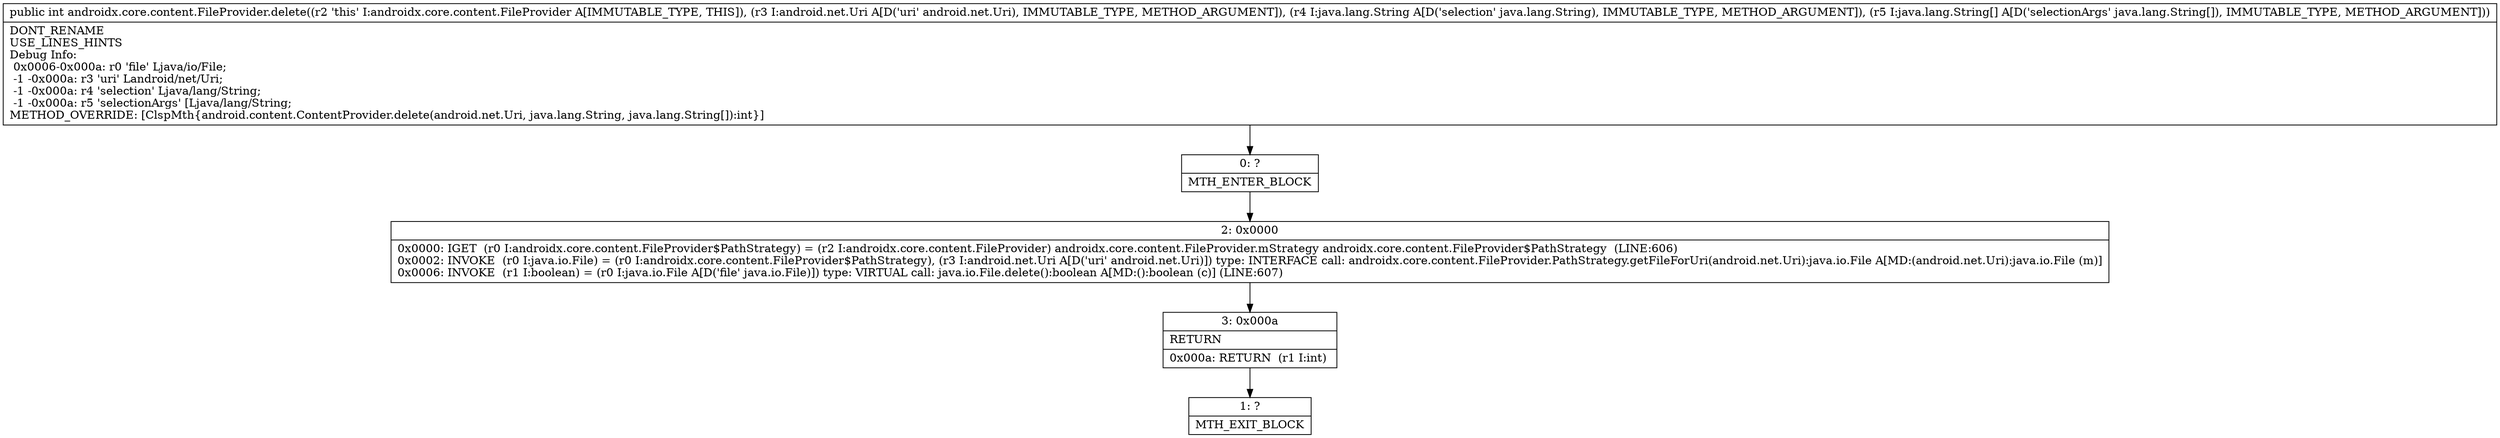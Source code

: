 digraph "CFG forandroidx.core.content.FileProvider.delete(Landroid\/net\/Uri;Ljava\/lang\/String;[Ljava\/lang\/String;)I" {
Node_0 [shape=record,label="{0\:\ ?|MTH_ENTER_BLOCK\l}"];
Node_2 [shape=record,label="{2\:\ 0x0000|0x0000: IGET  (r0 I:androidx.core.content.FileProvider$PathStrategy) = (r2 I:androidx.core.content.FileProvider) androidx.core.content.FileProvider.mStrategy androidx.core.content.FileProvider$PathStrategy  (LINE:606)\l0x0002: INVOKE  (r0 I:java.io.File) = (r0 I:androidx.core.content.FileProvider$PathStrategy), (r3 I:android.net.Uri A[D('uri' android.net.Uri)]) type: INTERFACE call: androidx.core.content.FileProvider.PathStrategy.getFileForUri(android.net.Uri):java.io.File A[MD:(android.net.Uri):java.io.File (m)]\l0x0006: INVOKE  (r1 I:boolean) = (r0 I:java.io.File A[D('file' java.io.File)]) type: VIRTUAL call: java.io.File.delete():boolean A[MD:():boolean (c)] (LINE:607)\l}"];
Node_3 [shape=record,label="{3\:\ 0x000a|RETURN\l|0x000a: RETURN  (r1 I:int) \l}"];
Node_1 [shape=record,label="{1\:\ ?|MTH_EXIT_BLOCK\l}"];
MethodNode[shape=record,label="{public int androidx.core.content.FileProvider.delete((r2 'this' I:androidx.core.content.FileProvider A[IMMUTABLE_TYPE, THIS]), (r3 I:android.net.Uri A[D('uri' android.net.Uri), IMMUTABLE_TYPE, METHOD_ARGUMENT]), (r4 I:java.lang.String A[D('selection' java.lang.String), IMMUTABLE_TYPE, METHOD_ARGUMENT]), (r5 I:java.lang.String[] A[D('selectionArgs' java.lang.String[]), IMMUTABLE_TYPE, METHOD_ARGUMENT]))  | DONT_RENAME\lUSE_LINES_HINTS\lDebug Info:\l  0x0006\-0x000a: r0 'file' Ljava\/io\/File;\l  \-1 \-0x000a: r3 'uri' Landroid\/net\/Uri;\l  \-1 \-0x000a: r4 'selection' Ljava\/lang\/String;\l  \-1 \-0x000a: r5 'selectionArgs' [Ljava\/lang\/String;\lMETHOD_OVERRIDE: [ClspMth\{android.content.ContentProvider.delete(android.net.Uri, java.lang.String, java.lang.String[]):int\}]\l}"];
MethodNode -> Node_0;Node_0 -> Node_2;
Node_2 -> Node_3;
Node_3 -> Node_1;
}

